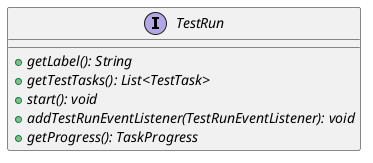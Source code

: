 @startuml

    interface TestRun [[TestRun.html]] {
        {abstract} +getLabel(): String
        {abstract} +getTestTasks(): List<TestTask>
        {abstract} +start(): void
        {abstract} +addTestRunEventListener(TestRunEventListener): void
        {abstract} +getProgress(): TaskProgress
    }

@enduml
